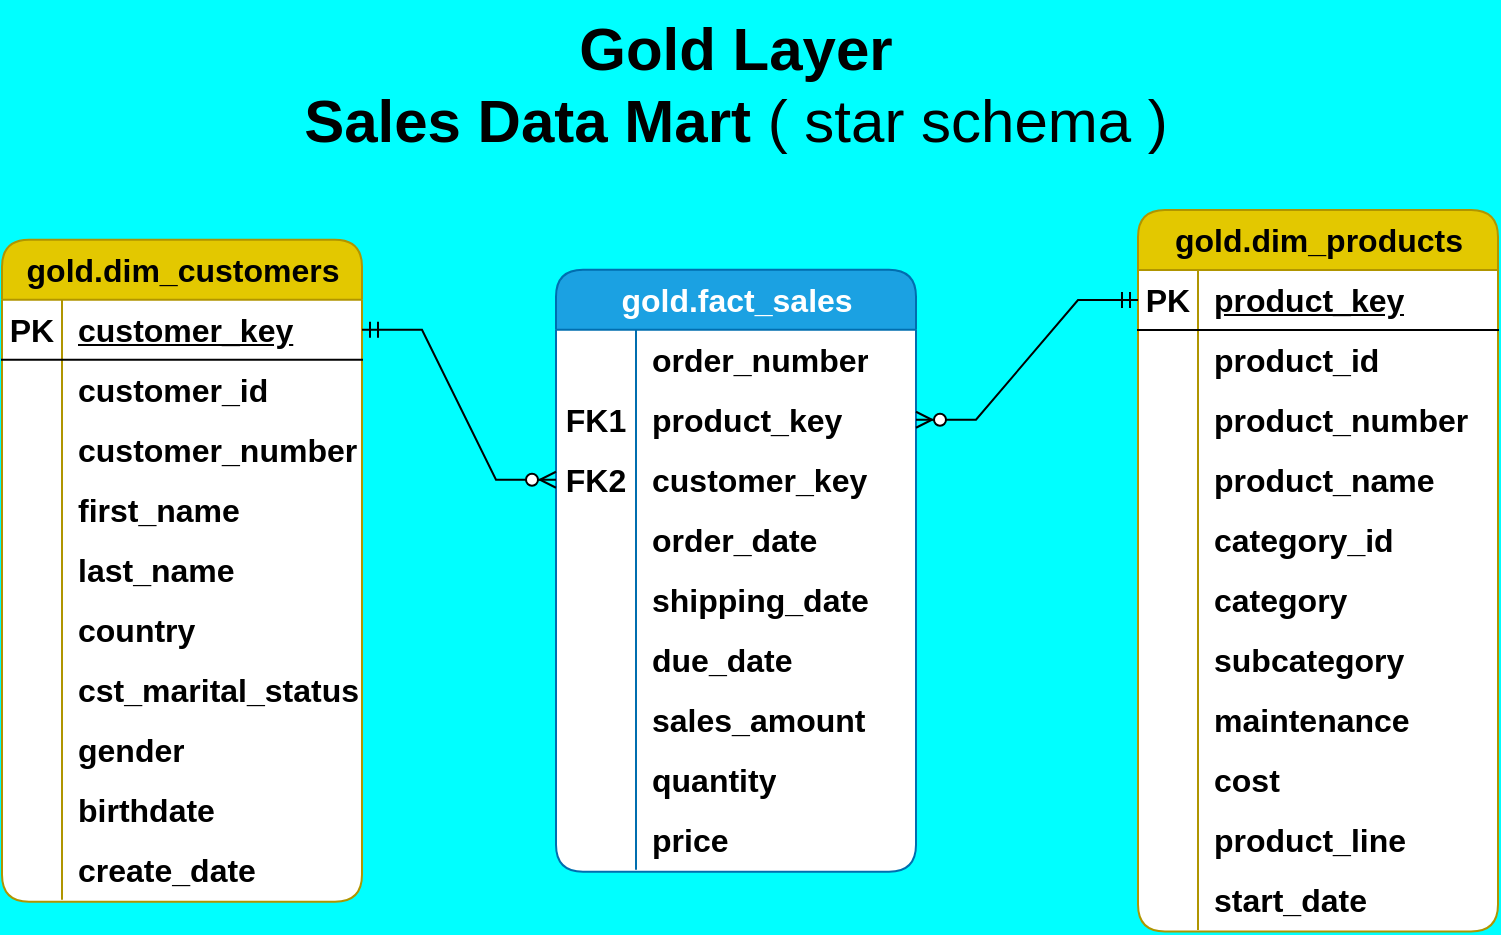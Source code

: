 <mxfile version="28.1.2">
  <diagram name="Page-1" id="_Co4Po_qp1fY-JmkDoKr">
    <mxGraphModel dx="1426" dy="883" grid="0" gridSize="10" guides="1" tooltips="1" connect="1" arrows="1" fold="1" page="1" pageScale="1" pageWidth="1100" pageHeight="850" background="light-dark(#00FFFF,#121212)" math="0" shadow="0">
      <root>
        <mxCell id="0" />
        <mxCell id="1" parent="0" />
        <mxCell id="j3oGE-krtQckhQ9b7ORH-1" value="gold.dim_customers" style="shape=table;startSize=30;container=1;collapsible=1;childLayout=tableLayout;fixedRows=1;rowLines=0;fontStyle=1;align=center;resizeLast=1;html=1;fontSize=16;rounded=1;fillColor=#e3c800;strokeColor=#B09500;fontColor=#000000;swimlaneFillColor=default;" parent="1" vertex="1">
          <mxGeometry x="155" y="414.87" width="180" height="331" as="geometry" />
        </mxCell>
        <mxCell id="j3oGE-krtQckhQ9b7ORH-2" value="" style="shape=tableRow;horizontal=0;startSize=0;swimlaneHead=0;swimlaneBody=0;fillColor=none;collapsible=0;dropTarget=0;points=[[0,0.5],[1,0.5]];portConstraint=eastwest;top=0;left=0;right=0;bottom=1;fontSize=16;" parent="j3oGE-krtQckhQ9b7ORH-1" vertex="1">
          <mxGeometry y="30" width="180" height="30" as="geometry" />
        </mxCell>
        <mxCell id="j3oGE-krtQckhQ9b7ORH-3" value="PK" style="shape=partialRectangle;connectable=0;fillColor=none;top=0;left=0;bottom=0;right=0;fontStyle=1;overflow=hidden;whiteSpace=wrap;html=1;fontSize=16;" parent="j3oGE-krtQckhQ9b7ORH-2" vertex="1">
          <mxGeometry width="30" height="30" as="geometry">
            <mxRectangle width="30" height="30" as="alternateBounds" />
          </mxGeometry>
        </mxCell>
        <mxCell id="j3oGE-krtQckhQ9b7ORH-4" value="customer_key&lt;span style=&quot;white-space: pre;&quot;&gt;&#x9;&lt;/span&gt;" style="shape=partialRectangle;connectable=0;fillColor=none;top=0;left=0;bottom=0;right=0;align=left;spacingLeft=6;fontStyle=5;overflow=hidden;whiteSpace=wrap;html=1;fontSize=16;" parent="j3oGE-krtQckhQ9b7ORH-2" vertex="1">
          <mxGeometry x="30" width="150" height="30" as="geometry">
            <mxRectangle width="150" height="30" as="alternateBounds" />
          </mxGeometry>
        </mxCell>
        <mxCell id="j3oGE-krtQckhQ9b7ORH-5" value="" style="shape=tableRow;horizontal=0;startSize=0;swimlaneHead=0;swimlaneBody=0;fillColor=none;collapsible=0;dropTarget=0;points=[[0,0.5],[1,0.5]];portConstraint=eastwest;top=0;left=0;right=0;bottom=0;fontSize=16;fontStyle=1" parent="j3oGE-krtQckhQ9b7ORH-1" vertex="1">
          <mxGeometry y="60" width="180" height="30" as="geometry" />
        </mxCell>
        <mxCell id="j3oGE-krtQckhQ9b7ORH-6" value="" style="shape=partialRectangle;connectable=0;fillColor=none;top=0;left=0;bottom=0;right=0;editable=1;overflow=hidden;whiteSpace=wrap;html=1;fontSize=16;fontStyle=1" parent="j3oGE-krtQckhQ9b7ORH-5" vertex="1">
          <mxGeometry width="30" height="30" as="geometry">
            <mxRectangle width="30" height="30" as="alternateBounds" />
          </mxGeometry>
        </mxCell>
        <mxCell id="j3oGE-krtQckhQ9b7ORH-7" value="customer_id" style="shape=partialRectangle;connectable=0;fillColor=none;top=0;left=0;bottom=0;right=0;align=left;spacingLeft=6;overflow=hidden;whiteSpace=wrap;html=1;fontSize=16;fontStyle=1" parent="j3oGE-krtQckhQ9b7ORH-5" vertex="1">
          <mxGeometry x="30" width="150" height="30" as="geometry">
            <mxRectangle width="150" height="30" as="alternateBounds" />
          </mxGeometry>
        </mxCell>
        <mxCell id="j3oGE-krtQckhQ9b7ORH-8" value="" style="shape=tableRow;horizontal=0;startSize=0;swimlaneHead=0;swimlaneBody=0;fillColor=none;collapsible=0;dropTarget=0;points=[[0,0.5],[1,0.5]];portConstraint=eastwest;top=0;left=0;right=0;bottom=0;fontSize=16;fontStyle=1" parent="j3oGE-krtQckhQ9b7ORH-1" vertex="1">
          <mxGeometry y="90" width="180" height="30" as="geometry" />
        </mxCell>
        <mxCell id="j3oGE-krtQckhQ9b7ORH-9" value="" style="shape=partialRectangle;connectable=0;fillColor=none;top=0;left=0;bottom=0;right=0;editable=1;overflow=hidden;whiteSpace=wrap;html=1;fontSize=16;fontStyle=1" parent="j3oGE-krtQckhQ9b7ORH-8" vertex="1">
          <mxGeometry width="30" height="30" as="geometry">
            <mxRectangle width="30" height="30" as="alternateBounds" />
          </mxGeometry>
        </mxCell>
        <mxCell id="j3oGE-krtQckhQ9b7ORH-10" value="customer_number" style="shape=partialRectangle;connectable=0;fillColor=none;top=0;left=0;bottom=0;right=0;align=left;spacingLeft=6;overflow=hidden;whiteSpace=wrap;html=1;fontSize=16;fontStyle=1" parent="j3oGE-krtQckhQ9b7ORH-8" vertex="1">
          <mxGeometry x="30" width="150" height="30" as="geometry">
            <mxRectangle width="150" height="30" as="alternateBounds" />
          </mxGeometry>
        </mxCell>
        <mxCell id="j3oGE-krtQckhQ9b7ORH-11" value="" style="shape=tableRow;horizontal=0;startSize=0;swimlaneHead=0;swimlaneBody=0;fillColor=none;collapsible=0;dropTarget=0;points=[[0,0.5],[1,0.5]];portConstraint=eastwest;top=0;left=0;right=0;bottom=0;fontSize=16;fontStyle=1" parent="j3oGE-krtQckhQ9b7ORH-1" vertex="1">
          <mxGeometry y="120" width="180" height="30" as="geometry" />
        </mxCell>
        <mxCell id="j3oGE-krtQckhQ9b7ORH-12" value="" style="shape=partialRectangle;connectable=0;fillColor=none;top=0;left=0;bottom=0;right=0;editable=1;overflow=hidden;whiteSpace=wrap;html=1;fontSize=16;fontStyle=1" parent="j3oGE-krtQckhQ9b7ORH-11" vertex="1">
          <mxGeometry width="30" height="30" as="geometry">
            <mxRectangle width="30" height="30" as="alternateBounds" />
          </mxGeometry>
        </mxCell>
        <mxCell id="j3oGE-krtQckhQ9b7ORH-13" value="first_name" style="shape=partialRectangle;connectable=0;fillColor=none;top=0;left=0;bottom=0;right=0;align=left;spacingLeft=6;overflow=hidden;whiteSpace=wrap;html=1;fontSize=16;fontStyle=1" parent="j3oGE-krtQckhQ9b7ORH-11" vertex="1">
          <mxGeometry x="30" width="150" height="30" as="geometry">
            <mxRectangle width="150" height="30" as="alternateBounds" />
          </mxGeometry>
        </mxCell>
        <mxCell id="j3oGE-krtQckhQ9b7ORH-14" value="" style="shape=tableRow;horizontal=0;startSize=0;swimlaneHead=0;swimlaneBody=0;fillColor=none;collapsible=0;dropTarget=0;points=[[0,0.5],[1,0.5]];portConstraint=eastwest;top=0;left=0;right=0;bottom=0;fontSize=16;fontStyle=1" parent="j3oGE-krtQckhQ9b7ORH-1" vertex="1">
          <mxGeometry y="150" width="180" height="30" as="geometry" />
        </mxCell>
        <mxCell id="j3oGE-krtQckhQ9b7ORH-15" value="" style="shape=partialRectangle;connectable=0;fillColor=none;top=0;left=0;bottom=0;right=0;editable=1;overflow=hidden;whiteSpace=wrap;html=1;fontSize=16;fontStyle=1" parent="j3oGE-krtQckhQ9b7ORH-14" vertex="1">
          <mxGeometry width="30" height="30" as="geometry">
            <mxRectangle width="30" height="30" as="alternateBounds" />
          </mxGeometry>
        </mxCell>
        <mxCell id="j3oGE-krtQckhQ9b7ORH-16" value="last_name" style="shape=partialRectangle;connectable=0;fillColor=none;top=0;left=0;bottom=0;right=0;align=left;spacingLeft=6;overflow=hidden;whiteSpace=wrap;html=1;fontSize=16;fontStyle=1" parent="j3oGE-krtQckhQ9b7ORH-14" vertex="1">
          <mxGeometry x="30" width="150" height="30" as="geometry">
            <mxRectangle width="150" height="30" as="alternateBounds" />
          </mxGeometry>
        </mxCell>
        <mxCell id="j3oGE-krtQckhQ9b7ORH-17" value="" style="shape=tableRow;horizontal=0;startSize=0;swimlaneHead=0;swimlaneBody=0;fillColor=none;collapsible=0;dropTarget=0;points=[[0,0.5],[1,0.5]];portConstraint=eastwest;top=0;left=0;right=0;bottom=0;fontSize=16;fontStyle=1" parent="j3oGE-krtQckhQ9b7ORH-1" vertex="1">
          <mxGeometry y="180" width="180" height="30" as="geometry" />
        </mxCell>
        <mxCell id="j3oGE-krtQckhQ9b7ORH-18" value="" style="shape=partialRectangle;connectable=0;fillColor=none;top=0;left=0;bottom=0;right=0;editable=1;overflow=hidden;whiteSpace=wrap;html=1;fontSize=16;fontStyle=1" parent="j3oGE-krtQckhQ9b7ORH-17" vertex="1">
          <mxGeometry width="30" height="30" as="geometry">
            <mxRectangle width="30" height="30" as="alternateBounds" />
          </mxGeometry>
        </mxCell>
        <mxCell id="j3oGE-krtQckhQ9b7ORH-19" value="country" style="shape=partialRectangle;connectable=0;fillColor=none;top=0;left=0;bottom=0;right=0;align=left;spacingLeft=6;overflow=hidden;whiteSpace=wrap;html=1;fontSize=16;fontStyle=1" parent="j3oGE-krtQckhQ9b7ORH-17" vertex="1">
          <mxGeometry x="30" width="150" height="30" as="geometry">
            <mxRectangle width="150" height="30" as="alternateBounds" />
          </mxGeometry>
        </mxCell>
        <mxCell id="j3oGE-krtQckhQ9b7ORH-20" value="" style="shape=tableRow;horizontal=0;startSize=0;swimlaneHead=0;swimlaneBody=0;fillColor=none;collapsible=0;dropTarget=0;points=[[0,0.5],[1,0.5]];portConstraint=eastwest;top=0;left=0;right=0;bottom=0;fontSize=16;fontStyle=1" parent="j3oGE-krtQckhQ9b7ORH-1" vertex="1">
          <mxGeometry y="210" width="180" height="30" as="geometry" />
        </mxCell>
        <mxCell id="j3oGE-krtQckhQ9b7ORH-21" value="" style="shape=partialRectangle;connectable=0;fillColor=none;top=0;left=0;bottom=0;right=0;editable=1;overflow=hidden;whiteSpace=wrap;html=1;fontSize=16;fontStyle=1" parent="j3oGE-krtQckhQ9b7ORH-20" vertex="1">
          <mxGeometry width="30" height="30" as="geometry">
            <mxRectangle width="30" height="30" as="alternateBounds" />
          </mxGeometry>
        </mxCell>
        <mxCell id="j3oGE-krtQckhQ9b7ORH-22" value="cst_marital_status" style="shape=partialRectangle;connectable=0;fillColor=none;top=0;left=0;bottom=0;right=0;align=left;spacingLeft=6;overflow=hidden;whiteSpace=wrap;html=1;fontSize=16;fontStyle=1" parent="j3oGE-krtQckhQ9b7ORH-20" vertex="1">
          <mxGeometry x="30" width="150" height="30" as="geometry">
            <mxRectangle width="150" height="30" as="alternateBounds" />
          </mxGeometry>
        </mxCell>
        <mxCell id="j3oGE-krtQckhQ9b7ORH-23" value="" style="shape=tableRow;horizontal=0;startSize=0;swimlaneHead=0;swimlaneBody=0;fillColor=none;collapsible=0;dropTarget=0;points=[[0,0.5],[1,0.5]];portConstraint=eastwest;top=0;left=0;right=0;bottom=0;fontSize=16;fontStyle=1" parent="j3oGE-krtQckhQ9b7ORH-1" vertex="1">
          <mxGeometry y="240" width="180" height="30" as="geometry" />
        </mxCell>
        <mxCell id="j3oGE-krtQckhQ9b7ORH-24" value="" style="shape=partialRectangle;connectable=0;fillColor=none;top=0;left=0;bottom=0;right=0;editable=1;overflow=hidden;whiteSpace=wrap;html=1;fontSize=16;fontStyle=1" parent="j3oGE-krtQckhQ9b7ORH-23" vertex="1">
          <mxGeometry width="30" height="30" as="geometry">
            <mxRectangle width="30" height="30" as="alternateBounds" />
          </mxGeometry>
        </mxCell>
        <mxCell id="j3oGE-krtQckhQ9b7ORH-25" value="gender" style="shape=partialRectangle;connectable=0;fillColor=none;top=0;left=0;bottom=0;right=0;align=left;spacingLeft=6;overflow=hidden;whiteSpace=wrap;html=1;fontSize=16;fontStyle=1" parent="j3oGE-krtQckhQ9b7ORH-23" vertex="1">
          <mxGeometry x="30" width="150" height="30" as="geometry">
            <mxRectangle width="150" height="30" as="alternateBounds" />
          </mxGeometry>
        </mxCell>
        <mxCell id="j3oGE-krtQckhQ9b7ORH-26" value="" style="shape=tableRow;horizontal=0;startSize=0;swimlaneHead=0;swimlaneBody=0;fillColor=none;collapsible=0;dropTarget=0;points=[[0,0.5],[1,0.5]];portConstraint=eastwest;top=0;left=0;right=0;bottom=0;fontSize=16;fontStyle=1" parent="j3oGE-krtQckhQ9b7ORH-1" vertex="1">
          <mxGeometry y="270" width="180" height="30" as="geometry" />
        </mxCell>
        <mxCell id="j3oGE-krtQckhQ9b7ORH-27" value="" style="shape=partialRectangle;connectable=0;fillColor=none;top=0;left=0;bottom=0;right=0;editable=1;overflow=hidden;whiteSpace=wrap;html=1;fontSize=16;fontStyle=1" parent="j3oGE-krtQckhQ9b7ORH-26" vertex="1">
          <mxGeometry width="30" height="30" as="geometry">
            <mxRectangle width="30" height="30" as="alternateBounds" />
          </mxGeometry>
        </mxCell>
        <mxCell id="j3oGE-krtQckhQ9b7ORH-28" value="birthdate" style="shape=partialRectangle;connectable=0;fillColor=none;top=0;left=0;bottom=0;right=0;align=left;spacingLeft=6;overflow=hidden;whiteSpace=wrap;html=1;fontSize=16;fontStyle=1" parent="j3oGE-krtQckhQ9b7ORH-26" vertex="1">
          <mxGeometry x="30" width="150" height="30" as="geometry">
            <mxRectangle width="150" height="30" as="alternateBounds" />
          </mxGeometry>
        </mxCell>
        <mxCell id="j3oGE-krtQckhQ9b7ORH-29" value="" style="shape=tableRow;horizontal=0;startSize=0;swimlaneHead=0;swimlaneBody=0;fillColor=none;collapsible=0;dropTarget=0;points=[[0,0.5],[1,0.5]];portConstraint=eastwest;top=0;left=0;right=0;bottom=0;fontSize=16;fontStyle=1" parent="j3oGE-krtQckhQ9b7ORH-1" vertex="1">
          <mxGeometry y="300" width="180" height="30" as="geometry" />
        </mxCell>
        <mxCell id="j3oGE-krtQckhQ9b7ORH-30" value="" style="shape=partialRectangle;connectable=0;fillColor=none;top=0;left=0;bottom=0;right=0;editable=1;overflow=hidden;whiteSpace=wrap;html=1;fontSize=16;fontStyle=1" parent="j3oGE-krtQckhQ9b7ORH-29" vertex="1">
          <mxGeometry width="30" height="30" as="geometry">
            <mxRectangle width="30" height="30" as="alternateBounds" />
          </mxGeometry>
        </mxCell>
        <mxCell id="j3oGE-krtQckhQ9b7ORH-31" value="create_date" style="shape=partialRectangle;connectable=0;fillColor=none;top=0;left=0;bottom=0;right=0;align=left;spacingLeft=6;overflow=hidden;whiteSpace=wrap;html=1;fontSize=16;fontStyle=1" parent="j3oGE-krtQckhQ9b7ORH-29" vertex="1">
          <mxGeometry x="30" width="150" height="30" as="geometry">
            <mxRectangle width="150" height="30" as="alternateBounds" />
          </mxGeometry>
        </mxCell>
        <mxCell id="j3oGE-krtQckhQ9b7ORH-32" value="gold.dim_products" style="shape=table;startSize=30;container=1;collapsible=1;childLayout=tableLayout;fixedRows=1;rowLines=0;fontStyle=1;align=center;resizeLast=1;html=1;fontSize=16;rounded=1;fillColor=#e3c800;strokeColor=#B09500;fontColor=#000000;swimlaneFillColor=default;" parent="1" vertex="1">
          <mxGeometry x="723" y="400" width="180" height="360.75" as="geometry" />
        </mxCell>
        <mxCell id="j3oGE-krtQckhQ9b7ORH-33" value="" style="shape=tableRow;horizontal=0;startSize=0;swimlaneHead=0;swimlaneBody=0;fillColor=none;collapsible=0;dropTarget=0;points=[[0,0.5],[1,0.5]];portConstraint=eastwest;top=0;left=0;right=0;bottom=1;fontSize=16;" parent="j3oGE-krtQckhQ9b7ORH-32" vertex="1">
          <mxGeometry y="30" width="180" height="30" as="geometry" />
        </mxCell>
        <mxCell id="j3oGE-krtQckhQ9b7ORH-34" value="PK" style="shape=partialRectangle;connectable=0;fillColor=none;top=0;left=0;bottom=0;right=0;fontStyle=1;overflow=hidden;whiteSpace=wrap;html=1;fontSize=16;" parent="j3oGE-krtQckhQ9b7ORH-33" vertex="1">
          <mxGeometry width="30" height="30" as="geometry">
            <mxRectangle width="30" height="30" as="alternateBounds" />
          </mxGeometry>
        </mxCell>
        <mxCell id="j3oGE-krtQckhQ9b7ORH-35" value="product_key" style="shape=partialRectangle;connectable=0;fillColor=none;top=0;left=0;bottom=0;right=0;align=left;spacingLeft=6;fontStyle=5;overflow=hidden;whiteSpace=wrap;html=1;fontSize=16;" parent="j3oGE-krtQckhQ9b7ORH-33" vertex="1">
          <mxGeometry x="30" width="150" height="30" as="geometry">
            <mxRectangle width="150" height="30" as="alternateBounds" />
          </mxGeometry>
        </mxCell>
        <mxCell id="j3oGE-krtQckhQ9b7ORH-36" value="" style="shape=tableRow;horizontal=0;startSize=0;swimlaneHead=0;swimlaneBody=0;fillColor=none;collapsible=0;dropTarget=0;points=[[0,0.5],[1,0.5]];portConstraint=eastwest;top=0;left=0;right=0;bottom=0;fontSize=16;fontStyle=1" parent="j3oGE-krtQckhQ9b7ORH-32" vertex="1">
          <mxGeometry y="60" width="180" height="30" as="geometry" />
        </mxCell>
        <mxCell id="j3oGE-krtQckhQ9b7ORH-37" value="" style="shape=partialRectangle;connectable=0;fillColor=none;top=0;left=0;bottom=0;right=0;editable=1;overflow=hidden;whiteSpace=wrap;html=1;fontSize=16;fontStyle=1" parent="j3oGE-krtQckhQ9b7ORH-36" vertex="1">
          <mxGeometry width="30" height="30" as="geometry">
            <mxRectangle width="30" height="30" as="alternateBounds" />
          </mxGeometry>
        </mxCell>
        <mxCell id="j3oGE-krtQckhQ9b7ORH-38" value="product_id" style="shape=partialRectangle;connectable=0;fillColor=none;top=0;left=0;bottom=0;right=0;align=left;spacingLeft=6;overflow=hidden;whiteSpace=wrap;html=1;fontSize=16;fontStyle=1" parent="j3oGE-krtQckhQ9b7ORH-36" vertex="1">
          <mxGeometry x="30" width="150" height="30" as="geometry">
            <mxRectangle width="150" height="30" as="alternateBounds" />
          </mxGeometry>
        </mxCell>
        <mxCell id="j3oGE-krtQckhQ9b7ORH-39" value="" style="shape=tableRow;horizontal=0;startSize=0;swimlaneHead=0;swimlaneBody=0;fillColor=none;collapsible=0;dropTarget=0;points=[[0,0.5],[1,0.5]];portConstraint=eastwest;top=0;left=0;right=0;bottom=0;fontSize=16;fontStyle=1" parent="j3oGE-krtQckhQ9b7ORH-32" vertex="1">
          <mxGeometry y="90" width="180" height="30" as="geometry" />
        </mxCell>
        <mxCell id="j3oGE-krtQckhQ9b7ORH-40" value="" style="shape=partialRectangle;connectable=0;fillColor=none;top=0;left=0;bottom=0;right=0;editable=1;overflow=hidden;whiteSpace=wrap;html=1;fontSize=16;fontStyle=1" parent="j3oGE-krtQckhQ9b7ORH-39" vertex="1">
          <mxGeometry width="30" height="30" as="geometry">
            <mxRectangle width="30" height="30" as="alternateBounds" />
          </mxGeometry>
        </mxCell>
        <mxCell id="j3oGE-krtQckhQ9b7ORH-41" value="product_number" style="shape=partialRectangle;connectable=0;fillColor=none;top=0;left=0;bottom=0;right=0;align=left;spacingLeft=6;overflow=hidden;whiteSpace=wrap;html=1;fontSize=16;fontStyle=1" parent="j3oGE-krtQckhQ9b7ORH-39" vertex="1">
          <mxGeometry x="30" width="150" height="30" as="geometry">
            <mxRectangle width="150" height="30" as="alternateBounds" />
          </mxGeometry>
        </mxCell>
        <mxCell id="j3oGE-krtQckhQ9b7ORH-42" value="" style="shape=tableRow;horizontal=0;startSize=0;swimlaneHead=0;swimlaneBody=0;fillColor=none;collapsible=0;dropTarget=0;points=[[0,0.5],[1,0.5]];portConstraint=eastwest;top=0;left=0;right=0;bottom=0;fontSize=16;fontStyle=1" parent="j3oGE-krtQckhQ9b7ORH-32" vertex="1">
          <mxGeometry y="120" width="180" height="30" as="geometry" />
        </mxCell>
        <mxCell id="j3oGE-krtQckhQ9b7ORH-43" value="" style="shape=partialRectangle;connectable=0;fillColor=none;top=0;left=0;bottom=0;right=0;editable=1;overflow=hidden;whiteSpace=wrap;html=1;fontSize=16;fontStyle=1" parent="j3oGE-krtQckhQ9b7ORH-42" vertex="1">
          <mxGeometry width="30" height="30" as="geometry">
            <mxRectangle width="30" height="30" as="alternateBounds" />
          </mxGeometry>
        </mxCell>
        <mxCell id="j3oGE-krtQckhQ9b7ORH-44" value="product_name" style="shape=partialRectangle;connectable=0;fillColor=none;top=0;left=0;bottom=0;right=0;align=left;spacingLeft=6;overflow=hidden;whiteSpace=wrap;html=1;fontSize=16;fontStyle=1" parent="j3oGE-krtQckhQ9b7ORH-42" vertex="1">
          <mxGeometry x="30" width="150" height="30" as="geometry">
            <mxRectangle width="150" height="30" as="alternateBounds" />
          </mxGeometry>
        </mxCell>
        <mxCell id="j3oGE-krtQckhQ9b7ORH-45" value="" style="shape=tableRow;horizontal=0;startSize=0;swimlaneHead=0;swimlaneBody=0;fillColor=none;collapsible=0;dropTarget=0;points=[[0,0.5],[1,0.5]];portConstraint=eastwest;top=0;left=0;right=0;bottom=0;fontSize=16;fontStyle=1" parent="j3oGE-krtQckhQ9b7ORH-32" vertex="1">
          <mxGeometry y="150" width="180" height="30" as="geometry" />
        </mxCell>
        <mxCell id="j3oGE-krtQckhQ9b7ORH-46" value="" style="shape=partialRectangle;connectable=0;fillColor=none;top=0;left=0;bottom=0;right=0;editable=1;overflow=hidden;whiteSpace=wrap;html=1;fontSize=16;fontStyle=1" parent="j3oGE-krtQckhQ9b7ORH-45" vertex="1">
          <mxGeometry width="30" height="30" as="geometry">
            <mxRectangle width="30" height="30" as="alternateBounds" />
          </mxGeometry>
        </mxCell>
        <mxCell id="j3oGE-krtQckhQ9b7ORH-47" value="category_id" style="shape=partialRectangle;connectable=0;fillColor=none;top=0;left=0;bottom=0;right=0;align=left;spacingLeft=6;overflow=hidden;whiteSpace=wrap;html=1;fontSize=16;fontStyle=1" parent="j3oGE-krtQckhQ9b7ORH-45" vertex="1">
          <mxGeometry x="30" width="150" height="30" as="geometry">
            <mxRectangle width="150" height="30" as="alternateBounds" />
          </mxGeometry>
        </mxCell>
        <mxCell id="j3oGE-krtQckhQ9b7ORH-48" value="" style="shape=tableRow;horizontal=0;startSize=0;swimlaneHead=0;swimlaneBody=0;fillColor=none;collapsible=0;dropTarget=0;points=[[0,0.5],[1,0.5]];portConstraint=eastwest;top=0;left=0;right=0;bottom=0;fontSize=16;fontStyle=1" parent="j3oGE-krtQckhQ9b7ORH-32" vertex="1">
          <mxGeometry y="180" width="180" height="30" as="geometry" />
        </mxCell>
        <mxCell id="j3oGE-krtQckhQ9b7ORH-49" value="" style="shape=partialRectangle;connectable=0;fillColor=none;top=0;left=0;bottom=0;right=0;editable=1;overflow=hidden;whiteSpace=wrap;html=1;fontSize=16;fontStyle=1" parent="j3oGE-krtQckhQ9b7ORH-48" vertex="1">
          <mxGeometry width="30" height="30" as="geometry">
            <mxRectangle width="30" height="30" as="alternateBounds" />
          </mxGeometry>
        </mxCell>
        <mxCell id="j3oGE-krtQckhQ9b7ORH-50" value="category" style="shape=partialRectangle;connectable=0;fillColor=none;top=0;left=0;bottom=0;right=0;align=left;spacingLeft=6;overflow=hidden;whiteSpace=wrap;html=1;fontSize=16;fontStyle=1" parent="j3oGE-krtQckhQ9b7ORH-48" vertex="1">
          <mxGeometry x="30" width="150" height="30" as="geometry">
            <mxRectangle width="150" height="30" as="alternateBounds" />
          </mxGeometry>
        </mxCell>
        <mxCell id="j3oGE-krtQckhQ9b7ORH-51" value="" style="shape=tableRow;horizontal=0;startSize=0;swimlaneHead=0;swimlaneBody=0;fillColor=none;collapsible=0;dropTarget=0;points=[[0,0.5],[1,0.5]];portConstraint=eastwest;top=0;left=0;right=0;bottom=0;fontSize=16;fontStyle=1" parent="j3oGE-krtQckhQ9b7ORH-32" vertex="1">
          <mxGeometry y="210" width="180" height="30" as="geometry" />
        </mxCell>
        <mxCell id="j3oGE-krtQckhQ9b7ORH-52" value="" style="shape=partialRectangle;connectable=0;fillColor=none;top=0;left=0;bottom=0;right=0;editable=1;overflow=hidden;whiteSpace=wrap;html=1;fontSize=16;fontStyle=1" parent="j3oGE-krtQckhQ9b7ORH-51" vertex="1">
          <mxGeometry width="30" height="30" as="geometry">
            <mxRectangle width="30" height="30" as="alternateBounds" />
          </mxGeometry>
        </mxCell>
        <mxCell id="j3oGE-krtQckhQ9b7ORH-53" value="subcategory" style="shape=partialRectangle;connectable=0;fillColor=none;top=0;left=0;bottom=0;right=0;align=left;spacingLeft=6;overflow=hidden;whiteSpace=wrap;html=1;fontSize=16;fontStyle=1" parent="j3oGE-krtQckhQ9b7ORH-51" vertex="1">
          <mxGeometry x="30" width="150" height="30" as="geometry">
            <mxRectangle width="150" height="30" as="alternateBounds" />
          </mxGeometry>
        </mxCell>
        <mxCell id="j3oGE-krtQckhQ9b7ORH-54" value="" style="shape=tableRow;horizontal=0;startSize=0;swimlaneHead=0;swimlaneBody=0;fillColor=none;collapsible=0;dropTarget=0;points=[[0,0.5],[1,0.5]];portConstraint=eastwest;top=0;left=0;right=0;bottom=0;fontSize=16;fontStyle=1" parent="j3oGE-krtQckhQ9b7ORH-32" vertex="1">
          <mxGeometry y="240" width="180" height="30" as="geometry" />
        </mxCell>
        <mxCell id="j3oGE-krtQckhQ9b7ORH-55" value="" style="shape=partialRectangle;connectable=0;fillColor=none;top=0;left=0;bottom=0;right=0;editable=1;overflow=hidden;whiteSpace=wrap;html=1;fontSize=16;fontStyle=1" parent="j3oGE-krtQckhQ9b7ORH-54" vertex="1">
          <mxGeometry width="30" height="30" as="geometry">
            <mxRectangle width="30" height="30" as="alternateBounds" />
          </mxGeometry>
        </mxCell>
        <mxCell id="j3oGE-krtQckhQ9b7ORH-56" value="maintenance" style="shape=partialRectangle;connectable=0;fillColor=none;top=0;left=0;bottom=0;right=0;align=left;spacingLeft=6;overflow=hidden;whiteSpace=wrap;html=1;fontSize=16;fontStyle=1" parent="j3oGE-krtQckhQ9b7ORH-54" vertex="1">
          <mxGeometry x="30" width="150" height="30" as="geometry">
            <mxRectangle width="150" height="30" as="alternateBounds" />
          </mxGeometry>
        </mxCell>
        <mxCell id="j3oGE-krtQckhQ9b7ORH-57" value="" style="shape=tableRow;horizontal=0;startSize=0;swimlaneHead=0;swimlaneBody=0;fillColor=none;collapsible=0;dropTarget=0;points=[[0,0.5],[1,0.5]];portConstraint=eastwest;top=0;left=0;right=0;bottom=0;fontSize=16;fontStyle=1" parent="j3oGE-krtQckhQ9b7ORH-32" vertex="1">
          <mxGeometry y="270" width="180" height="30" as="geometry" />
        </mxCell>
        <mxCell id="j3oGE-krtQckhQ9b7ORH-58" value="" style="shape=partialRectangle;connectable=0;fillColor=none;top=0;left=0;bottom=0;right=0;editable=1;overflow=hidden;whiteSpace=wrap;html=1;fontSize=16;fontStyle=1" parent="j3oGE-krtQckhQ9b7ORH-57" vertex="1">
          <mxGeometry width="30" height="30" as="geometry">
            <mxRectangle width="30" height="30" as="alternateBounds" />
          </mxGeometry>
        </mxCell>
        <mxCell id="j3oGE-krtQckhQ9b7ORH-59" value="cost" style="shape=partialRectangle;connectable=0;fillColor=none;top=0;left=0;bottom=0;right=0;align=left;spacingLeft=6;overflow=hidden;whiteSpace=wrap;html=1;fontSize=16;fontStyle=1" parent="j3oGE-krtQckhQ9b7ORH-57" vertex="1">
          <mxGeometry x="30" width="150" height="30" as="geometry">
            <mxRectangle width="150" height="30" as="alternateBounds" />
          </mxGeometry>
        </mxCell>
        <mxCell id="j3oGE-krtQckhQ9b7ORH-60" value="" style="shape=tableRow;horizontal=0;startSize=0;swimlaneHead=0;swimlaneBody=0;fillColor=none;collapsible=0;dropTarget=0;points=[[0,0.5],[1,0.5]];portConstraint=eastwest;top=0;left=0;right=0;bottom=0;fontSize=16;fontStyle=1" parent="j3oGE-krtQckhQ9b7ORH-32" vertex="1">
          <mxGeometry y="300" width="180" height="30" as="geometry" />
        </mxCell>
        <mxCell id="j3oGE-krtQckhQ9b7ORH-61" value="" style="shape=partialRectangle;connectable=0;fillColor=none;top=0;left=0;bottom=0;right=0;editable=1;overflow=hidden;whiteSpace=wrap;html=1;fontSize=16;fontStyle=1" parent="j3oGE-krtQckhQ9b7ORH-60" vertex="1">
          <mxGeometry width="30" height="30" as="geometry">
            <mxRectangle width="30" height="30" as="alternateBounds" />
          </mxGeometry>
        </mxCell>
        <mxCell id="j3oGE-krtQckhQ9b7ORH-62" value="product_line" style="shape=partialRectangle;connectable=0;fillColor=none;top=0;left=0;bottom=0;right=0;align=left;spacingLeft=6;overflow=hidden;whiteSpace=wrap;html=1;fontSize=16;fontStyle=1" parent="j3oGE-krtQckhQ9b7ORH-60" vertex="1">
          <mxGeometry x="30" width="150" height="30" as="geometry">
            <mxRectangle width="150" height="30" as="alternateBounds" />
          </mxGeometry>
        </mxCell>
        <mxCell id="j3oGE-krtQckhQ9b7ORH-63" value="" style="shape=tableRow;horizontal=0;startSize=0;swimlaneHead=0;swimlaneBody=0;fillColor=none;collapsible=0;dropTarget=0;points=[[0,0.5],[1,0.5]];portConstraint=eastwest;top=0;left=0;right=0;bottom=0;fontSize=16;fontStyle=1" parent="j3oGE-krtQckhQ9b7ORH-32" vertex="1">
          <mxGeometry y="330" width="180" height="30" as="geometry" />
        </mxCell>
        <mxCell id="j3oGE-krtQckhQ9b7ORH-64" value="" style="shape=partialRectangle;connectable=0;fillColor=none;top=0;left=0;bottom=0;right=0;editable=1;overflow=hidden;whiteSpace=wrap;html=1;fontSize=16;fontStyle=1" parent="j3oGE-krtQckhQ9b7ORH-63" vertex="1">
          <mxGeometry width="30" height="30" as="geometry">
            <mxRectangle width="30" height="30" as="alternateBounds" />
          </mxGeometry>
        </mxCell>
        <mxCell id="j3oGE-krtQckhQ9b7ORH-65" value="start_date" style="shape=partialRectangle;connectable=0;fillColor=none;top=0;left=0;bottom=0;right=0;align=left;spacingLeft=6;overflow=hidden;whiteSpace=wrap;html=1;fontSize=16;fontStyle=1" parent="j3oGE-krtQckhQ9b7ORH-63" vertex="1">
          <mxGeometry x="30" width="150" height="30" as="geometry">
            <mxRectangle width="150" height="30" as="alternateBounds" />
          </mxGeometry>
        </mxCell>
        <mxCell id="j3oGE-krtQckhQ9b7ORH-66" value="gold.fact_sales" style="shape=table;startSize=30;container=1;collapsible=1;childLayout=tableLayout;fixedRows=1;rowLines=0;fontStyle=1;align=center;resizeLast=1;html=1;fontSize=16;rounded=1;fillColor=#1ba1e2;strokeColor=#006EAF;fontColor=#ffffff;swimlaneFillColor=default;" parent="1" vertex="1">
          <mxGeometry x="432" y="429.87" width="180" height="301" as="geometry" />
        </mxCell>
        <mxCell id="j3oGE-krtQckhQ9b7ORH-70" value="" style="shape=tableRow;horizontal=0;startSize=0;swimlaneHead=0;swimlaneBody=0;fillColor=none;collapsible=0;dropTarget=0;points=[[0,0.5],[1,0.5]];portConstraint=eastwest;top=0;left=0;right=0;bottom=0;fontSize=16;fontStyle=1" parent="j3oGE-krtQckhQ9b7ORH-66" vertex="1">
          <mxGeometry y="30" width="180" height="30" as="geometry" />
        </mxCell>
        <mxCell id="j3oGE-krtQckhQ9b7ORH-71" value="" style="shape=partialRectangle;connectable=0;fillColor=none;top=0;left=0;bottom=0;right=0;editable=1;overflow=hidden;whiteSpace=wrap;html=1;fontSize=16;fontStyle=1" parent="j3oGE-krtQckhQ9b7ORH-70" vertex="1">
          <mxGeometry width="40" height="30" as="geometry">
            <mxRectangle width="40" height="30" as="alternateBounds" />
          </mxGeometry>
        </mxCell>
        <mxCell id="j3oGE-krtQckhQ9b7ORH-72" value="order_number" style="shape=partialRectangle;connectable=0;fillColor=none;top=0;left=0;bottom=0;right=0;align=left;spacingLeft=6;overflow=hidden;whiteSpace=wrap;html=1;fontSize=16;fontStyle=1" parent="j3oGE-krtQckhQ9b7ORH-70" vertex="1">
          <mxGeometry x="40" width="140" height="30" as="geometry">
            <mxRectangle width="140" height="30" as="alternateBounds" />
          </mxGeometry>
        </mxCell>
        <mxCell id="j3oGE-krtQckhQ9b7ORH-73" value="" style="shape=tableRow;horizontal=0;startSize=0;swimlaneHead=0;swimlaneBody=0;fillColor=none;collapsible=0;dropTarget=0;points=[[0,0.5],[1,0.5]];portConstraint=eastwest;top=0;left=0;right=0;bottom=0;fontSize=16;fontStyle=1" parent="j3oGE-krtQckhQ9b7ORH-66" vertex="1">
          <mxGeometry y="60" width="180" height="30" as="geometry" />
        </mxCell>
        <mxCell id="j3oGE-krtQckhQ9b7ORH-74" value="FK1" style="shape=partialRectangle;connectable=0;fillColor=none;top=0;left=0;bottom=0;right=0;editable=1;overflow=hidden;whiteSpace=wrap;html=1;fontSize=16;fontStyle=1" parent="j3oGE-krtQckhQ9b7ORH-73" vertex="1">
          <mxGeometry width="40" height="30" as="geometry">
            <mxRectangle width="40" height="30" as="alternateBounds" />
          </mxGeometry>
        </mxCell>
        <mxCell id="j3oGE-krtQckhQ9b7ORH-75" value="product_key" style="shape=partialRectangle;connectable=0;fillColor=none;top=0;left=0;bottom=0;right=0;align=left;spacingLeft=6;overflow=hidden;whiteSpace=wrap;html=1;fontSize=16;fontStyle=1" parent="j3oGE-krtQckhQ9b7ORH-73" vertex="1">
          <mxGeometry x="40" width="140" height="30" as="geometry">
            <mxRectangle width="140" height="30" as="alternateBounds" />
          </mxGeometry>
        </mxCell>
        <mxCell id="j3oGE-krtQckhQ9b7ORH-76" value="" style="shape=tableRow;horizontal=0;startSize=0;swimlaneHead=0;swimlaneBody=0;fillColor=none;collapsible=0;dropTarget=0;points=[[0,0.5],[1,0.5]];portConstraint=eastwest;top=0;left=0;right=0;bottom=0;fontSize=16;fontStyle=1" parent="j3oGE-krtQckhQ9b7ORH-66" vertex="1">
          <mxGeometry y="90" width="180" height="30" as="geometry" />
        </mxCell>
        <mxCell id="j3oGE-krtQckhQ9b7ORH-77" value="FK2" style="shape=partialRectangle;connectable=0;fillColor=none;top=0;left=0;bottom=0;right=0;editable=1;overflow=hidden;whiteSpace=wrap;html=1;fontSize=16;fontStyle=1" parent="j3oGE-krtQckhQ9b7ORH-76" vertex="1">
          <mxGeometry width="40" height="30" as="geometry">
            <mxRectangle width="40" height="30" as="alternateBounds" />
          </mxGeometry>
        </mxCell>
        <mxCell id="j3oGE-krtQckhQ9b7ORH-78" value="customer_key" style="shape=partialRectangle;connectable=0;fillColor=none;top=0;left=0;bottom=0;right=0;align=left;spacingLeft=6;overflow=hidden;whiteSpace=wrap;html=1;fontSize=16;fontStyle=1" parent="j3oGE-krtQckhQ9b7ORH-76" vertex="1">
          <mxGeometry x="40" width="140" height="30" as="geometry">
            <mxRectangle width="140" height="30" as="alternateBounds" />
          </mxGeometry>
        </mxCell>
        <mxCell id="j3oGE-krtQckhQ9b7ORH-79" value="" style="shape=tableRow;horizontal=0;startSize=0;swimlaneHead=0;swimlaneBody=0;fillColor=none;collapsible=0;dropTarget=0;points=[[0,0.5],[1,0.5]];portConstraint=eastwest;top=0;left=0;right=0;bottom=0;fontSize=16;fontStyle=1" parent="j3oGE-krtQckhQ9b7ORH-66" vertex="1">
          <mxGeometry y="120" width="180" height="30" as="geometry" />
        </mxCell>
        <mxCell id="j3oGE-krtQckhQ9b7ORH-80" value="" style="shape=partialRectangle;connectable=0;fillColor=none;top=0;left=0;bottom=0;right=0;editable=1;overflow=hidden;whiteSpace=wrap;html=1;fontSize=16;fontStyle=1" parent="j3oGE-krtQckhQ9b7ORH-79" vertex="1">
          <mxGeometry width="40" height="30" as="geometry">
            <mxRectangle width="40" height="30" as="alternateBounds" />
          </mxGeometry>
        </mxCell>
        <mxCell id="j3oGE-krtQckhQ9b7ORH-81" value="order_date" style="shape=partialRectangle;connectable=0;fillColor=none;top=0;left=0;bottom=0;right=0;align=left;spacingLeft=6;overflow=hidden;whiteSpace=wrap;html=1;fontSize=16;fontStyle=1" parent="j3oGE-krtQckhQ9b7ORH-79" vertex="1">
          <mxGeometry x="40" width="140" height="30" as="geometry">
            <mxRectangle width="140" height="30" as="alternateBounds" />
          </mxGeometry>
        </mxCell>
        <mxCell id="j3oGE-krtQckhQ9b7ORH-82" value="" style="shape=tableRow;horizontal=0;startSize=0;swimlaneHead=0;swimlaneBody=0;fillColor=none;collapsible=0;dropTarget=0;points=[[0,0.5],[1,0.5]];portConstraint=eastwest;top=0;left=0;right=0;bottom=0;fontSize=16;fontStyle=1" parent="j3oGE-krtQckhQ9b7ORH-66" vertex="1">
          <mxGeometry y="150" width="180" height="30" as="geometry" />
        </mxCell>
        <mxCell id="j3oGE-krtQckhQ9b7ORH-83" value="" style="shape=partialRectangle;connectable=0;fillColor=none;top=0;left=0;bottom=0;right=0;editable=1;overflow=hidden;whiteSpace=wrap;html=1;fontSize=16;fontStyle=1" parent="j3oGE-krtQckhQ9b7ORH-82" vertex="1">
          <mxGeometry width="40" height="30" as="geometry">
            <mxRectangle width="40" height="30" as="alternateBounds" />
          </mxGeometry>
        </mxCell>
        <mxCell id="j3oGE-krtQckhQ9b7ORH-84" value="shipping_date" style="shape=partialRectangle;connectable=0;fillColor=none;top=0;left=0;bottom=0;right=0;align=left;spacingLeft=6;overflow=hidden;whiteSpace=wrap;html=1;fontSize=16;fontStyle=1" parent="j3oGE-krtQckhQ9b7ORH-82" vertex="1">
          <mxGeometry x="40" width="140" height="30" as="geometry">
            <mxRectangle width="140" height="30" as="alternateBounds" />
          </mxGeometry>
        </mxCell>
        <mxCell id="j3oGE-krtQckhQ9b7ORH-85" value="" style="shape=tableRow;horizontal=0;startSize=0;swimlaneHead=0;swimlaneBody=0;fillColor=none;collapsible=0;dropTarget=0;points=[[0,0.5],[1,0.5]];portConstraint=eastwest;top=0;left=0;right=0;bottom=0;fontSize=16;fontStyle=1" parent="j3oGE-krtQckhQ9b7ORH-66" vertex="1">
          <mxGeometry y="180" width="180" height="30" as="geometry" />
        </mxCell>
        <mxCell id="j3oGE-krtQckhQ9b7ORH-86" value="" style="shape=partialRectangle;connectable=0;fillColor=none;top=0;left=0;bottom=0;right=0;editable=1;overflow=hidden;whiteSpace=wrap;html=1;fontSize=16;fontStyle=1" parent="j3oGE-krtQckhQ9b7ORH-85" vertex="1">
          <mxGeometry width="40" height="30" as="geometry">
            <mxRectangle width="40" height="30" as="alternateBounds" />
          </mxGeometry>
        </mxCell>
        <mxCell id="j3oGE-krtQckhQ9b7ORH-87" value="due_date" style="shape=partialRectangle;connectable=0;fillColor=none;top=0;left=0;bottom=0;right=0;align=left;spacingLeft=6;overflow=hidden;whiteSpace=wrap;html=1;fontSize=16;fontStyle=1" parent="j3oGE-krtQckhQ9b7ORH-85" vertex="1">
          <mxGeometry x="40" width="140" height="30" as="geometry">
            <mxRectangle width="140" height="30" as="alternateBounds" />
          </mxGeometry>
        </mxCell>
        <mxCell id="j3oGE-krtQckhQ9b7ORH-88" value="" style="shape=tableRow;horizontal=0;startSize=0;swimlaneHead=0;swimlaneBody=0;fillColor=none;collapsible=0;dropTarget=0;points=[[0,0.5],[1,0.5]];portConstraint=eastwest;top=0;left=0;right=0;bottom=0;fontSize=16;fontStyle=1" parent="j3oGE-krtQckhQ9b7ORH-66" vertex="1">
          <mxGeometry y="210" width="180" height="30" as="geometry" />
        </mxCell>
        <mxCell id="j3oGE-krtQckhQ9b7ORH-89" value="" style="shape=partialRectangle;connectable=0;fillColor=none;top=0;left=0;bottom=0;right=0;editable=1;overflow=hidden;whiteSpace=wrap;html=1;fontSize=16;fontStyle=1" parent="j3oGE-krtQckhQ9b7ORH-88" vertex="1">
          <mxGeometry width="40" height="30" as="geometry">
            <mxRectangle width="40" height="30" as="alternateBounds" />
          </mxGeometry>
        </mxCell>
        <mxCell id="j3oGE-krtQckhQ9b7ORH-90" value="sales_amount" style="shape=partialRectangle;connectable=0;fillColor=none;top=0;left=0;bottom=0;right=0;align=left;spacingLeft=6;overflow=hidden;whiteSpace=wrap;html=1;fontSize=16;fontStyle=1" parent="j3oGE-krtQckhQ9b7ORH-88" vertex="1">
          <mxGeometry x="40" width="140" height="30" as="geometry">
            <mxRectangle width="140" height="30" as="alternateBounds" />
          </mxGeometry>
        </mxCell>
        <mxCell id="j3oGE-krtQckhQ9b7ORH-91" value="" style="shape=tableRow;horizontal=0;startSize=0;swimlaneHead=0;swimlaneBody=0;fillColor=none;collapsible=0;dropTarget=0;points=[[0,0.5],[1,0.5]];portConstraint=eastwest;top=0;left=0;right=0;bottom=0;fontSize=16;fontStyle=1" parent="j3oGE-krtQckhQ9b7ORH-66" vertex="1">
          <mxGeometry y="240" width="180" height="30" as="geometry" />
        </mxCell>
        <mxCell id="j3oGE-krtQckhQ9b7ORH-92" value="" style="shape=partialRectangle;connectable=0;fillColor=none;top=0;left=0;bottom=0;right=0;editable=1;overflow=hidden;whiteSpace=wrap;html=1;fontSize=16;fontStyle=1" parent="j3oGE-krtQckhQ9b7ORH-91" vertex="1">
          <mxGeometry width="40" height="30" as="geometry">
            <mxRectangle width="40" height="30" as="alternateBounds" />
          </mxGeometry>
        </mxCell>
        <mxCell id="j3oGE-krtQckhQ9b7ORH-93" value="quantity" style="shape=partialRectangle;connectable=0;fillColor=none;top=0;left=0;bottom=0;right=0;align=left;spacingLeft=6;overflow=hidden;whiteSpace=wrap;html=1;fontSize=16;fontStyle=1" parent="j3oGE-krtQckhQ9b7ORH-91" vertex="1">
          <mxGeometry x="40" width="140" height="30" as="geometry">
            <mxRectangle width="140" height="30" as="alternateBounds" />
          </mxGeometry>
        </mxCell>
        <mxCell id="j3oGE-krtQckhQ9b7ORH-103" value="" style="shape=tableRow;horizontal=0;startSize=0;swimlaneHead=0;swimlaneBody=0;fillColor=none;collapsible=0;dropTarget=0;points=[[0,0.5],[1,0.5]];portConstraint=eastwest;top=0;left=0;right=0;bottom=0;fontSize=16;fontStyle=1" parent="j3oGE-krtQckhQ9b7ORH-66" vertex="1">
          <mxGeometry y="270" width="180" height="30" as="geometry" />
        </mxCell>
        <mxCell id="j3oGE-krtQckhQ9b7ORH-104" value="" style="shape=partialRectangle;connectable=0;fillColor=none;top=0;left=0;bottom=0;right=0;editable=1;overflow=hidden;whiteSpace=wrap;html=1;fontSize=16;fontStyle=1" parent="j3oGE-krtQckhQ9b7ORH-103" vertex="1">
          <mxGeometry width="40" height="30" as="geometry">
            <mxRectangle width="40" height="30" as="alternateBounds" />
          </mxGeometry>
        </mxCell>
        <mxCell id="j3oGE-krtQckhQ9b7ORH-105" value="price" style="shape=partialRectangle;connectable=0;fillColor=none;top=0;left=0;bottom=0;right=0;align=left;spacingLeft=6;overflow=hidden;whiteSpace=wrap;html=1;fontSize=16;fontStyle=1" parent="j3oGE-krtQckhQ9b7ORH-103" vertex="1">
          <mxGeometry x="40" width="140" height="30" as="geometry">
            <mxRectangle width="140" height="30" as="alternateBounds" />
          </mxGeometry>
        </mxCell>
        <mxCell id="j3oGE-krtQckhQ9b7ORH-106" value="" style="edgeStyle=entityRelationEdgeStyle;fontSize=12;html=1;endArrow=ERzeroToMany;startArrow=ERmandOne;rounded=0;exitX=1;exitY=0.5;exitDx=0;exitDy=0;entryX=0;entryY=0.5;entryDx=0;entryDy=0;" parent="1" source="j3oGE-krtQckhQ9b7ORH-2" target="j3oGE-krtQckhQ9b7ORH-76" edge="1">
          <mxGeometry width="100" height="100" relative="1" as="geometry">
            <mxPoint x="312" y="549.87" as="sourcePoint" />
            <mxPoint x="412" y="449.87" as="targetPoint" />
          </mxGeometry>
        </mxCell>
        <mxCell id="j3oGE-krtQckhQ9b7ORH-110" value="" style="edgeStyle=entityRelationEdgeStyle;fontSize=12;html=1;endArrow=ERzeroToMany;startArrow=ERmandOne;rounded=0;exitX=0;exitY=0.5;exitDx=0;exitDy=0;entryX=1;entryY=0.5;entryDx=0;entryDy=0;" parent="1" source="j3oGE-krtQckhQ9b7ORH-33" target="j3oGE-krtQckhQ9b7ORH-73" edge="1">
          <mxGeometry width="100" height="100" relative="1" as="geometry">
            <mxPoint x="692" y="719.87" as="sourcePoint" />
            <mxPoint x="792" y="619.87" as="targetPoint" />
          </mxGeometry>
        </mxCell>
        <mxCell id="iR_DPAAYHXRrty9w0irT-2" value="&lt;b&gt;Gold Layer&lt;/b&gt;&lt;div&gt;&lt;b&gt;Sales Data Mart &lt;/b&gt;( star schema )&lt;/div&gt;" style="text;html=1;align=center;verticalAlign=middle;whiteSpace=wrap;rounded=0;fontSize=30;" parent="1" vertex="1">
          <mxGeometry x="305" y="295" width="434" height="83" as="geometry" />
        </mxCell>
      </root>
    </mxGraphModel>
  </diagram>
</mxfile>
